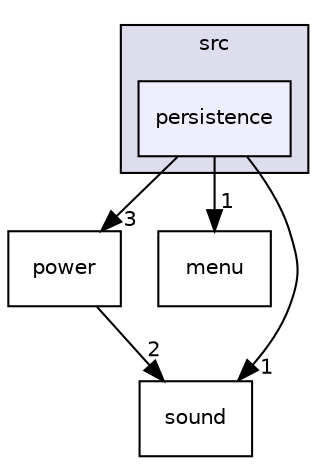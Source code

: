 digraph "/home/cecilia/Documents/Symptogen/src/persistence" {
  compound=true
  node [ fontsize="10", fontname="Helvetica"];
  edge [ labelfontsize="10", labelfontname="Helvetica"];
  subgraph clusterdir_68267d1309a1af8e8297ef4c3efbcdba {
    graph [ bgcolor="#ddddee", pencolor="black", label="src" fontname="Helvetica", fontsize="10", URL="dir_68267d1309a1af8e8297ef4c3efbcdba.html"]
  dir_392a571cbe38c0f70187a9bd8557c37b [shape=box, label="persistence", style="filled", fillcolor="#eeeeff", pencolor="black", URL="dir_392a571cbe38c0f70187a9bd8557c37b.html"];
  }
  dir_74c51feede9763246476d18de5c76811 [shape=box label="power" URL="dir_74c51feede9763246476d18de5c76811.html"];
  dir_1a56cc8cdc1689899910be5fa4716ee4 [shape=box label="menu" URL="dir_1a56cc8cdc1689899910be5fa4716ee4.html"];
  dir_06983a04f4bcdd04d40946e8be932ce3 [shape=box label="sound" URL="dir_06983a04f4bcdd04d40946e8be932ce3.html"];
  dir_74c51feede9763246476d18de5c76811->dir_06983a04f4bcdd04d40946e8be932ce3 [headlabel="2", labeldistance=1.5 headhref="dir_000005_000007.html"];
  dir_392a571cbe38c0f70187a9bd8557c37b->dir_74c51feede9763246476d18de5c76811 [headlabel="3", labeldistance=1.5 headhref="dir_000003_000005.html"];
  dir_392a571cbe38c0f70187a9bd8557c37b->dir_1a56cc8cdc1689899910be5fa4716ee4 [headlabel="1", labeldistance=1.5 headhref="dir_000003_000002.html"];
  dir_392a571cbe38c0f70187a9bd8557c37b->dir_06983a04f4bcdd04d40946e8be932ce3 [headlabel="1", labeldistance=1.5 headhref="dir_000003_000007.html"];
}
